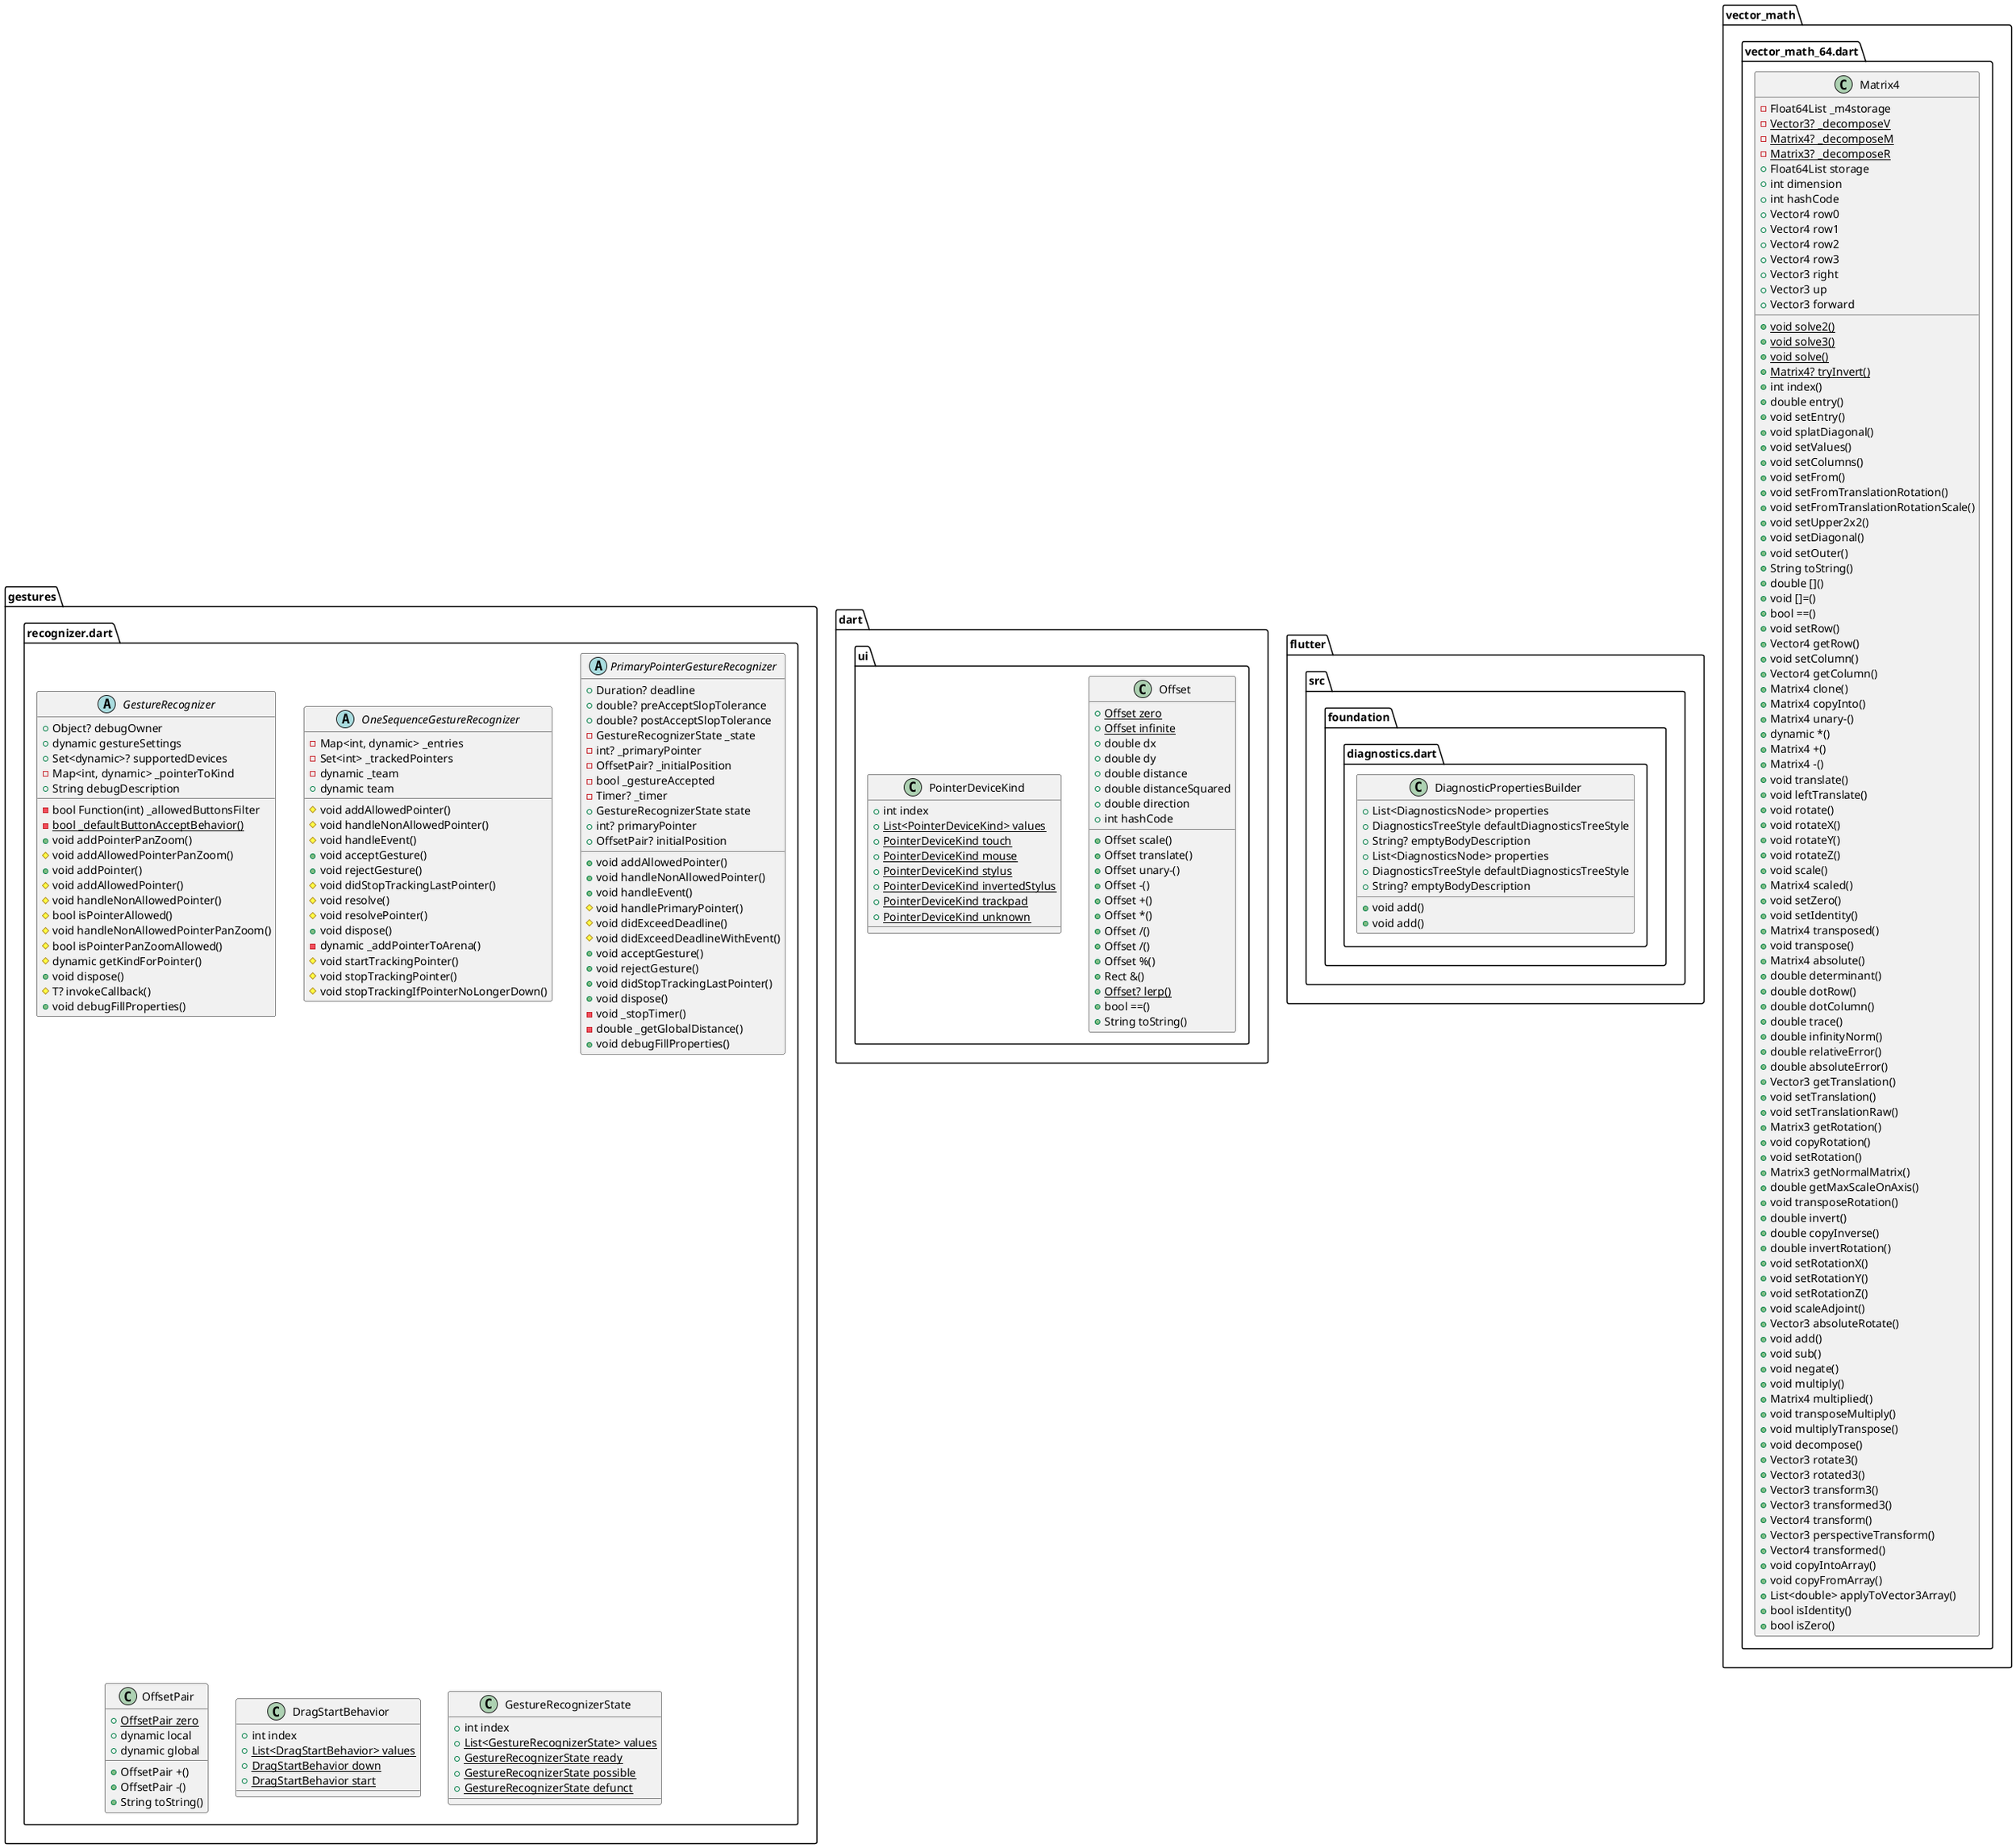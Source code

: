 @startuml
set namespaceSeparator ::

abstract class "gestures::recognizer.dart::GestureRecognizer" {
  +Object? debugOwner
  +dynamic gestureSettings
  +Set<dynamic>? supportedDevices
  -bool Function(int) _allowedButtonsFilter
  -Map<int, dynamic> _pointerToKind
  +String debugDescription
  {static} -bool _defaultButtonAcceptBehavior()
  +void addPointerPanZoom()
  #void addAllowedPointerPanZoom()
  +void addPointer()
  #void addAllowedPointer()
  #void handleNonAllowedPointer()
  #bool isPointerAllowed()
  #void handleNonAllowedPointerPanZoom()
  #bool isPointerPanZoomAllowed()
  #dynamic getKindForPointer()
  +void dispose()
  #T? invokeCallback()
  +void debugFillProperties()
}

abstract class "gestures::recognizer.dart::OneSequenceGestureRecognizer" {
  -Map<int, dynamic> _entries
  -Set<int> _trackedPointers
  -dynamic _team
  +dynamic team
  #void addAllowedPointer()
  #void handleNonAllowedPointer()
  #void handleEvent()
  +void acceptGesture()
  +void rejectGesture()
  #void didStopTrackingLastPointer()
  #void resolve()
  #void resolvePointer()
  +void dispose()
  -dynamic _addPointerToArena()
  #void startTrackingPointer()
  #void stopTrackingPointer()
  #void stopTrackingIfPointerNoLongerDown()
}

abstract class "gestures::recognizer.dart::PrimaryPointerGestureRecognizer" {
  +Duration? deadline
  +double? preAcceptSlopTolerance
  +double? postAcceptSlopTolerance
  -GestureRecognizerState _state
  -int? _primaryPointer
  -OffsetPair? _initialPosition
  -bool _gestureAccepted
  -Timer? _timer
  +GestureRecognizerState state
  +int? primaryPointer
  +OffsetPair? initialPosition
  +void addAllowedPointer()
  +void handleNonAllowedPointer()
  +void handleEvent()
  #void handlePrimaryPointer()
  #void didExceedDeadline()
  #void didExceedDeadlineWithEvent()
  +void acceptGesture()
  +void rejectGesture()
  +void didStopTrackingLastPointer()
  +void dispose()
  -void _stopTimer()
  -double _getGlobalDistance()
  +void debugFillProperties()
}

class "gestures::recognizer.dart::OffsetPair" {
  {static} +OffsetPair zero
  +dynamic local
  +dynamic global
  +OffsetPair +()
  +OffsetPair -()
  +String toString()
}

class "gestures::recognizer.dart::DragStartBehavior" {
  +int index
  {static} +List<DragStartBehavior> values
  {static} +DragStartBehavior down
  {static} +DragStartBehavior start
}

class "gestures::recognizer.dart::GestureRecognizerState" {
  +int index
  {static} +List<GestureRecognizerState> values
  {static} +GestureRecognizerState ready
  {static} +GestureRecognizerState possible
  {static} +GestureRecognizerState defunct
}

class "dart::ui::Offset" {
  {static} +Offset zero
  {static} +Offset infinite
  +double dx
  +double dy
  +double distance
  +double distanceSquared
  +double direction
  +int hashCode
  +Offset scale()
  +Offset translate()
  +Offset unary-()
  +Offset -()
  +Offset +()
  +Offset *()
  +Offset /()
  +Offset ~/()
  +Offset %()
  +Rect &()
  {static} +Offset? lerp()
  +bool ==()
  +String toString()
}

class "dart::ui::PointerDeviceKind" {
  +int index
  {static} +List<PointerDeviceKind> values
  {static} +PointerDeviceKind touch
  {static} +PointerDeviceKind mouse
  {static} +PointerDeviceKind stylus
  {static} +PointerDeviceKind invertedStylus
  {static} +PointerDeviceKind trackpad
  {static} +PointerDeviceKind unknown
}

class "flutter::src::foundation::diagnostics.dart::DiagnosticPropertiesBuilder" {
  +List<DiagnosticsNode> properties
  +DiagnosticsTreeStyle defaultDiagnosticsTreeStyle
  +String? emptyBodyDescription
  +void add()
}

class "flutter::src::foundation::diagnostics.dart::DiagnosticPropertiesBuilder" {
  +List<DiagnosticsNode> properties
  +DiagnosticsTreeStyle defaultDiagnosticsTreeStyle
  +String? emptyBodyDescription
  +void add()
}

class "vector_math::vector_math_64.dart::Matrix4" {
  -Float64List _m4storage
  {static} -Vector3? _decomposeV
  {static} -Matrix4? _decomposeM
  {static} -Matrix3? _decomposeR
  +Float64List storage
  +int dimension
  +int hashCode
  +Vector4 row0
  +Vector4 row1
  +Vector4 row2
  +Vector4 row3
  +Vector3 right
  +Vector3 up
  +Vector3 forward
  {static} +void solve2()
  {static} +void solve3()
  {static} +void solve()
  {static} +Matrix4? tryInvert()
  +int index()
  +double entry()
  +void setEntry()
  +void splatDiagonal()
  +void setValues()
  +void setColumns()
  +void setFrom()
  +void setFromTranslationRotation()
  +void setFromTranslationRotationScale()
  +void setUpper2x2()
  +void setDiagonal()
  +void setOuter()
  +String toString()
  +double []()
  +void []=()
  +bool ==()
  +void setRow()
  +Vector4 getRow()
  +void setColumn()
  +Vector4 getColumn()
  +Matrix4 clone()
  +Matrix4 copyInto()
  +Matrix4 unary-()
  +dynamic *()
  +Matrix4 +()
  +Matrix4 -()
  +void translate()
  +void leftTranslate()
  +void rotate()
  +void rotateX()
  +void rotateY()
  +void rotateZ()
  +void scale()
  +Matrix4 scaled()
  +void setZero()
  +void setIdentity()
  +Matrix4 transposed()
  +void transpose()
  +Matrix4 absolute()
  +double determinant()
  +double dotRow()
  +double dotColumn()
  +double trace()
  +double infinityNorm()
  +double relativeError()
  +double absoluteError()
  +Vector3 getTranslation()
  +void setTranslation()
  +void setTranslationRaw()
  +Matrix3 getRotation()
  +void copyRotation()
  +void setRotation()
  +Matrix3 getNormalMatrix()
  +double getMaxScaleOnAxis()
  +void transposeRotation()
  +double invert()
  +double copyInverse()
  +double invertRotation()
  +void setRotationX()
  +void setRotationY()
  +void setRotationZ()
  +void scaleAdjoint()
  +Vector3 absoluteRotate()
  +void add()
  +void sub()
  +void negate()
  +void multiply()
  +Matrix4 multiplied()
  +void transposeMultiply()
  +void multiplyTranspose()
  +void decompose()
  +Vector3 rotate3()
  +Vector3 rotated3()
  +Vector3 transform3()
  +Vector3 transformed3()
  +Vector4 transform()
  +Vector3 perspectiveTransform()
  +Vector4 transformed()
  +void copyIntoArray()
  +void copyFromArray()
  +List<double> applyToVector3Array()
  +bool isIdentity()
  +bool isZero()
}


@enduml
